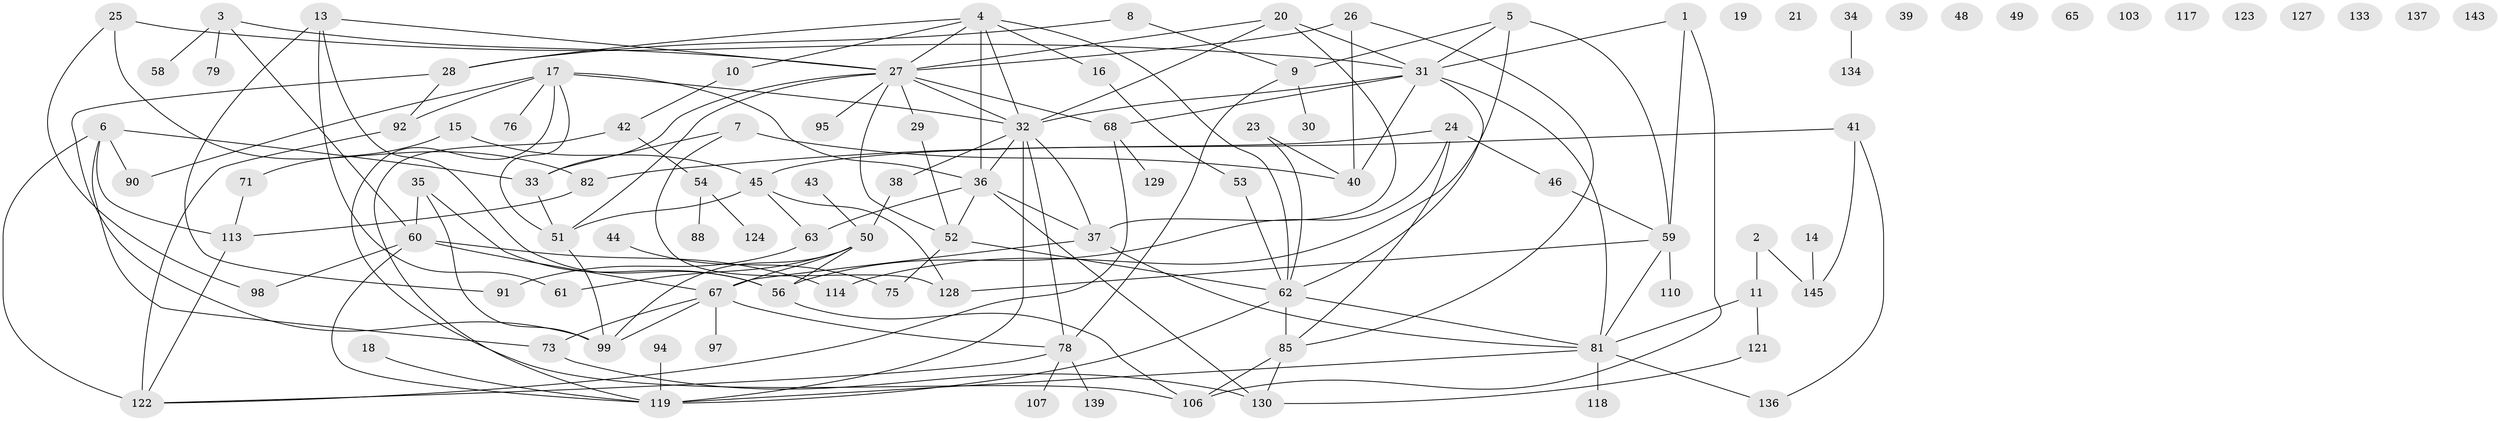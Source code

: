 // Generated by graph-tools (version 1.1) at 2025/23/03/03/25 07:23:26]
// undirected, 103 vertices, 153 edges
graph export_dot {
graph [start="1"]
  node [color=gray90,style=filled];
  1;
  2 [super="+12"];
  3 [super="+66"];
  4 [super="+100"];
  5 [super="+22"];
  6;
  7 [super="+72"];
  8;
  9 [super="+70"];
  10;
  11;
  13 [super="+126"];
  14;
  15;
  16;
  17 [super="+112"];
  18 [super="+47"];
  19;
  20 [super="+83"];
  21;
  23;
  24 [super="+93"];
  25 [super="+135"];
  26;
  27 [super="+132"];
  28;
  29 [super="+74"];
  30;
  31 [super="+109"];
  32 [super="+80"];
  33 [super="+89"];
  34;
  35 [super="+115"];
  36 [super="+77"];
  37 [super="+131"];
  38 [super="+144"];
  39;
  40 [super="+104"];
  41 [super="+55"];
  42 [super="+111"];
  43;
  44;
  45 [super="+84"];
  46;
  48;
  49;
  50 [super="+64"];
  51;
  52 [super="+141"];
  53;
  54 [super="+57"];
  56 [super="+69"];
  58;
  59 [super="+101"];
  60 [super="+87"];
  61;
  62 [super="+142"];
  63;
  65;
  67 [super="+105"];
  68 [super="+96"];
  71;
  73;
  75;
  76;
  78 [super="+116"];
  79;
  81 [super="+108"];
  82 [super="+125"];
  85 [super="+86"];
  88;
  90;
  91;
  92;
  94;
  95;
  97;
  98;
  99 [super="+102"];
  103;
  106;
  107;
  110;
  113 [super="+140"];
  114;
  117;
  118;
  119 [super="+120"];
  121;
  122 [super="+138"];
  123;
  124;
  127;
  128;
  129;
  130;
  133;
  134;
  136;
  137;
  139;
  143;
  145;
  1 -- 31;
  1 -- 59;
  1 -- 106;
  2 -- 145;
  2 -- 11;
  3 -- 58;
  3 -- 79;
  3 -- 27;
  3 -- 60;
  4 -- 10;
  4 -- 27;
  4 -- 62;
  4 -- 32;
  4 -- 16;
  4 -- 28;
  4 -- 36;
  5 -- 114;
  5 -- 31;
  5 -- 9;
  5 -- 59;
  6 -- 73;
  6 -- 90;
  6 -- 113;
  6 -- 33;
  6 -- 122;
  7 -- 33;
  7 -- 40;
  7 -- 128;
  8 -- 28;
  8 -- 9;
  9 -- 30;
  9 -- 78;
  10 -- 42;
  11 -- 121;
  11 -- 81;
  13 -- 27;
  13 -- 56;
  13 -- 91;
  13 -- 61;
  14 -- 145;
  15 -- 45 [weight=2];
  15 -- 71;
  16 -- 53;
  17 -- 36;
  17 -- 51;
  17 -- 76;
  17 -- 92;
  17 -- 32;
  17 -- 90;
  17 -- 106;
  18 -- 119;
  20 -- 31;
  20 -- 27;
  20 -- 37;
  20 -- 32;
  23 -- 62;
  23 -- 40;
  24 -- 46;
  24 -- 56;
  24 -- 45;
  24 -- 85;
  25 -- 31;
  25 -- 82;
  25 -- 98;
  26 -- 27;
  26 -- 85;
  26 -- 40;
  27 -- 32;
  27 -- 51;
  27 -- 95;
  27 -- 33;
  27 -- 29;
  27 -- 68;
  27 -- 52;
  28 -- 92;
  28 -- 99;
  29 -- 52;
  31 -- 40;
  31 -- 81;
  31 -- 68;
  31 -- 62;
  31 -- 32;
  32 -- 119;
  32 -- 37;
  32 -- 38;
  32 -- 78;
  32 -- 36;
  33 -- 51;
  34 -- 134;
  35 -- 99;
  35 -- 56;
  35 -- 60;
  36 -- 37;
  36 -- 52;
  36 -- 63;
  36 -- 130;
  37 -- 81;
  37 -- 67;
  38 -- 50;
  41 -- 136;
  41 -- 145;
  41 -- 82;
  42 -- 54;
  42 -- 119;
  43 -- 50;
  44 -- 75;
  45 -- 51;
  45 -- 128;
  45 -- 63;
  46 -- 59;
  50 -- 61;
  50 -- 56;
  50 -- 99;
  50 -- 67;
  51 -- 99;
  52 -- 62;
  52 -- 75;
  53 -- 62;
  54 -- 124;
  54 -- 88;
  56 -- 106;
  59 -- 81;
  59 -- 128;
  59 -- 110;
  60 -- 98;
  60 -- 114;
  60 -- 119;
  60 -- 67;
  62 -- 81;
  62 -- 85;
  62 -- 119;
  63 -- 91;
  67 -- 78;
  67 -- 97;
  67 -- 99;
  67 -- 73;
  68 -- 129;
  68 -- 122;
  71 -- 113;
  73 -- 130;
  78 -- 139;
  78 -- 122;
  78 -- 107;
  81 -- 118;
  81 -- 136;
  81 -- 119;
  82 -- 113;
  85 -- 106;
  85 -- 130;
  92 -- 122;
  94 -- 119;
  113 -- 122;
  121 -- 130;
}
